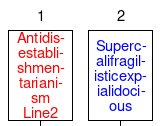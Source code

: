 #!/usr/bin/mscgen -Tpng
#
# testinput20.msc : Sample msc input file for word hypenation
#
# This file is PUBLIC DOMAIN and may be freely reproduced,  distributed,
# transmitted, used, modified, built upon, or otherwise exploited by
# anyone for any purpose, commercial or non-commercial, and in any way,
# including by methods that have not yet been invented or conceived.
#
# This file is provided "AS IS" WITHOUT WARRANTY OF ANY KIND, EITHER
# EXPRESSED OR IMPLIED, INCLUDING, BUT NOT LIMITED TO, THE IMPLIED
# WARRANTIES OF MERCHANTABILITY AND FITNESS FOR A PARTICULAR PURPOSE.
#

msc {
  hscale="0.2";
  1, 2;
  1 box 1 [ label="Antidisestablishmentarianism\nLine2", textcolour="#ff0000" ],
  2 box 2 [ label="Supercalifragilisticexpialidocious", textcolour="#0000ff" ];
}
